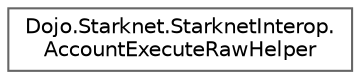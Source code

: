 digraph "Graphical Class Hierarchy"
{
 // LATEX_PDF_SIZE
  bgcolor="transparent";
  edge [fontname=Helvetica,fontsize=10,labelfontname=Helvetica,labelfontsize=10];
  node [fontname=Helvetica,fontsize=10,shape=box,height=0.2,width=0.4];
  rankdir="LR";
  Node0 [id="Node000000",label="Dojo.Starknet.StarknetInterop.\lAccountExecuteRawHelper",height=0.2,width=0.4,color="grey40", fillcolor="white", style="filled",URL="$class_dojo_1_1_starknet_1_1_starknet_interop_1_1_account_execute_raw_helper.html",tooltip=" "];
}
